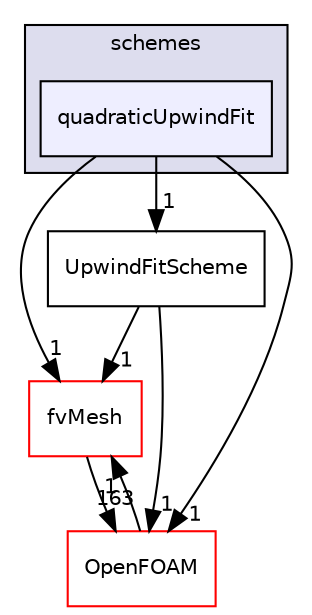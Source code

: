 digraph "src/finiteVolume/interpolation/surfaceInterpolation/schemes/quadraticUpwindFit" {
  bgcolor=transparent;
  compound=true
  node [ fontsize="10", fontname="Helvetica"];
  edge [ labelfontsize="10", labelfontname="Helvetica"];
  subgraph clusterdir_deb7d71175aa940c147966c547ebcb7e {
    graph [ bgcolor="#ddddee", pencolor="black", label="schemes" fontname="Helvetica", fontsize="10", URL="dir_deb7d71175aa940c147966c547ebcb7e.html"]
  dir_c4fafabf97ad2c1a1cea31f7df72d717 [shape=box, label="quadraticUpwindFit", style="filled", fillcolor="#eeeeff", pencolor="black", URL="dir_c4fafabf97ad2c1a1cea31f7df72d717.html"];
  }
  dir_c382fa095c9c33d8673c0dd60aaef275 [shape=box label="fvMesh" color="red" URL="dir_c382fa095c9c33d8673c0dd60aaef275.html"];
  dir_1afd78ac93aa70cb906e64b5002585a3 [shape=box label="UpwindFitScheme" URL="dir_1afd78ac93aa70cb906e64b5002585a3.html"];
  dir_c5473ff19b20e6ec4dfe5c310b3778a8 [shape=box label="OpenFOAM" color="red" URL="dir_c5473ff19b20e6ec4dfe5c310b3778a8.html"];
  dir_c382fa095c9c33d8673c0dd60aaef275->dir_c5473ff19b20e6ec4dfe5c310b3778a8 [headlabel="163", labeldistance=1.5 headhref="dir_001097_001929.html"];
  dir_1afd78ac93aa70cb906e64b5002585a3->dir_c382fa095c9c33d8673c0dd60aaef275 [headlabel="1", labeldistance=1.5 headhref="dir_001236_001097.html"];
  dir_1afd78ac93aa70cb906e64b5002585a3->dir_c5473ff19b20e6ec4dfe5c310b3778a8 [headlabel="1", labeldistance=1.5 headhref="dir_001236_001929.html"];
  dir_c4fafabf97ad2c1a1cea31f7df72d717->dir_c382fa095c9c33d8673c0dd60aaef275 [headlabel="1", labeldistance=1.5 headhref="dir_001233_001097.html"];
  dir_c4fafabf97ad2c1a1cea31f7df72d717->dir_1afd78ac93aa70cb906e64b5002585a3 [headlabel="1", labeldistance=1.5 headhref="dir_001233_001236.html"];
  dir_c4fafabf97ad2c1a1cea31f7df72d717->dir_c5473ff19b20e6ec4dfe5c310b3778a8 [headlabel="1", labeldistance=1.5 headhref="dir_001233_001929.html"];
  dir_c5473ff19b20e6ec4dfe5c310b3778a8->dir_c382fa095c9c33d8673c0dd60aaef275 [headlabel="1", labeldistance=1.5 headhref="dir_001929_001097.html"];
}
